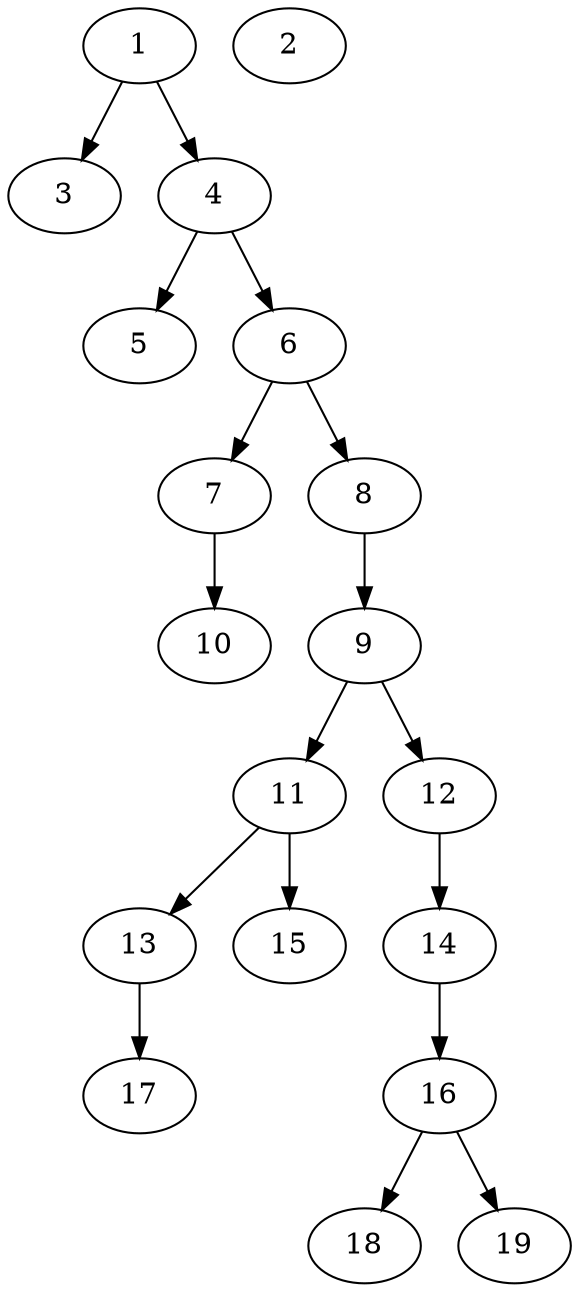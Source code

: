 // DAG (tier=1-easy, mode=compute, n=19, ccr=0.268, fat=0.377, density=0.352, regular=0.698, jump=0.088, mindata=262144, maxdata=2097152)
// DAG automatically generated by daggen at Sun Aug 24 16:33:32 2025
// /home/ermia/Project/Environments/daggen/bin/daggen --dot --ccr 0.268 --fat 0.377 --regular 0.698 --density 0.352 --jump 0.088 --mindata 262144 --maxdata 2097152 -n 19 
digraph G {
  1 [size="553617776009571", alpha="0.07", expect_size="276808888004785"]
  1 -> 3 [size ="13615348318208"]
  1 -> 4 [size ="13615348318208"]
  2 [size="7356389643389797", alpha="0.09", expect_size="3678194821694898"]
  3 [size="7133387144030979", alpha="0.10", expect_size="3566693572015489"]
  4 [size="16478927136644882", alpha="0.03", expect_size="8239463568322441"]
  4 -> 5 [size ="29838245101568"]
  4 -> 6 [size ="29838245101568"]
  5 [size="1180154758359416832", alpha="0.09", expect_size="590077379179708416"]
  6 [size="235424581102338048", alpha="0.10", expect_size="117712290551169024"]
  6 -> 7 [size ="3050173366272"]
  6 -> 8 [size ="3050173366272"]
  7 [size="5378360374296838144", alpha="0.18", expect_size="2689180187148419072"]
  7 -> 10 [size ="24557826080768"]
  8 [size="9111793936470424", alpha="0.05", expect_size="4555896968235212"]
  8 -> 9 [size ="19050939809792"]
  9 [size="1038055914191334", alpha="0.18", expect_size="519027957095667"]
  9 -> 11 [size ="16843393728512"]
  9 -> 12 [size ="16843393728512"]
  10 [size="719144096373528", alpha="0.17", expect_size="359572048186764"]
  11 [size="192562360475248", alpha="0.05", expect_size="96281180237624"]
  11 -> 13 [size ="5820762816512"]
  11 -> 15 [size ="5820762816512"]
  12 [size="29241148382140956", alpha="0.19", expect_size="14620574191070478"]
  12 -> 14 [size ="12588154880000"]
  13 [size="64276162535943640", alpha="0.03", expect_size="32138081267971820"]
  13 -> 17 [size ="32621484572672"]
  14 [size="513227675813416", alpha="0.17", expect_size="256613837906708"]
  14 -> 16 [size ="998454067200"]
  15 [size="385930117873926144", alpha="0.19", expect_size="192965058936963072"]
  16 [size="304796298594897", alpha="0.19", expect_size="152398149297448"]
  16 -> 18 [size ="5422530428928"]
  16 -> 19 [size ="5422530428928"]
  17 [size="5482760954343063552", alpha="0.08", expect_size="2741380477171531776"]
  18 [size="336421045113334", alpha="0.19", expect_size="168210522556667"]
  19 [size="3631131246223949824", alpha="0.05", expect_size="1815565623111974912"]
}